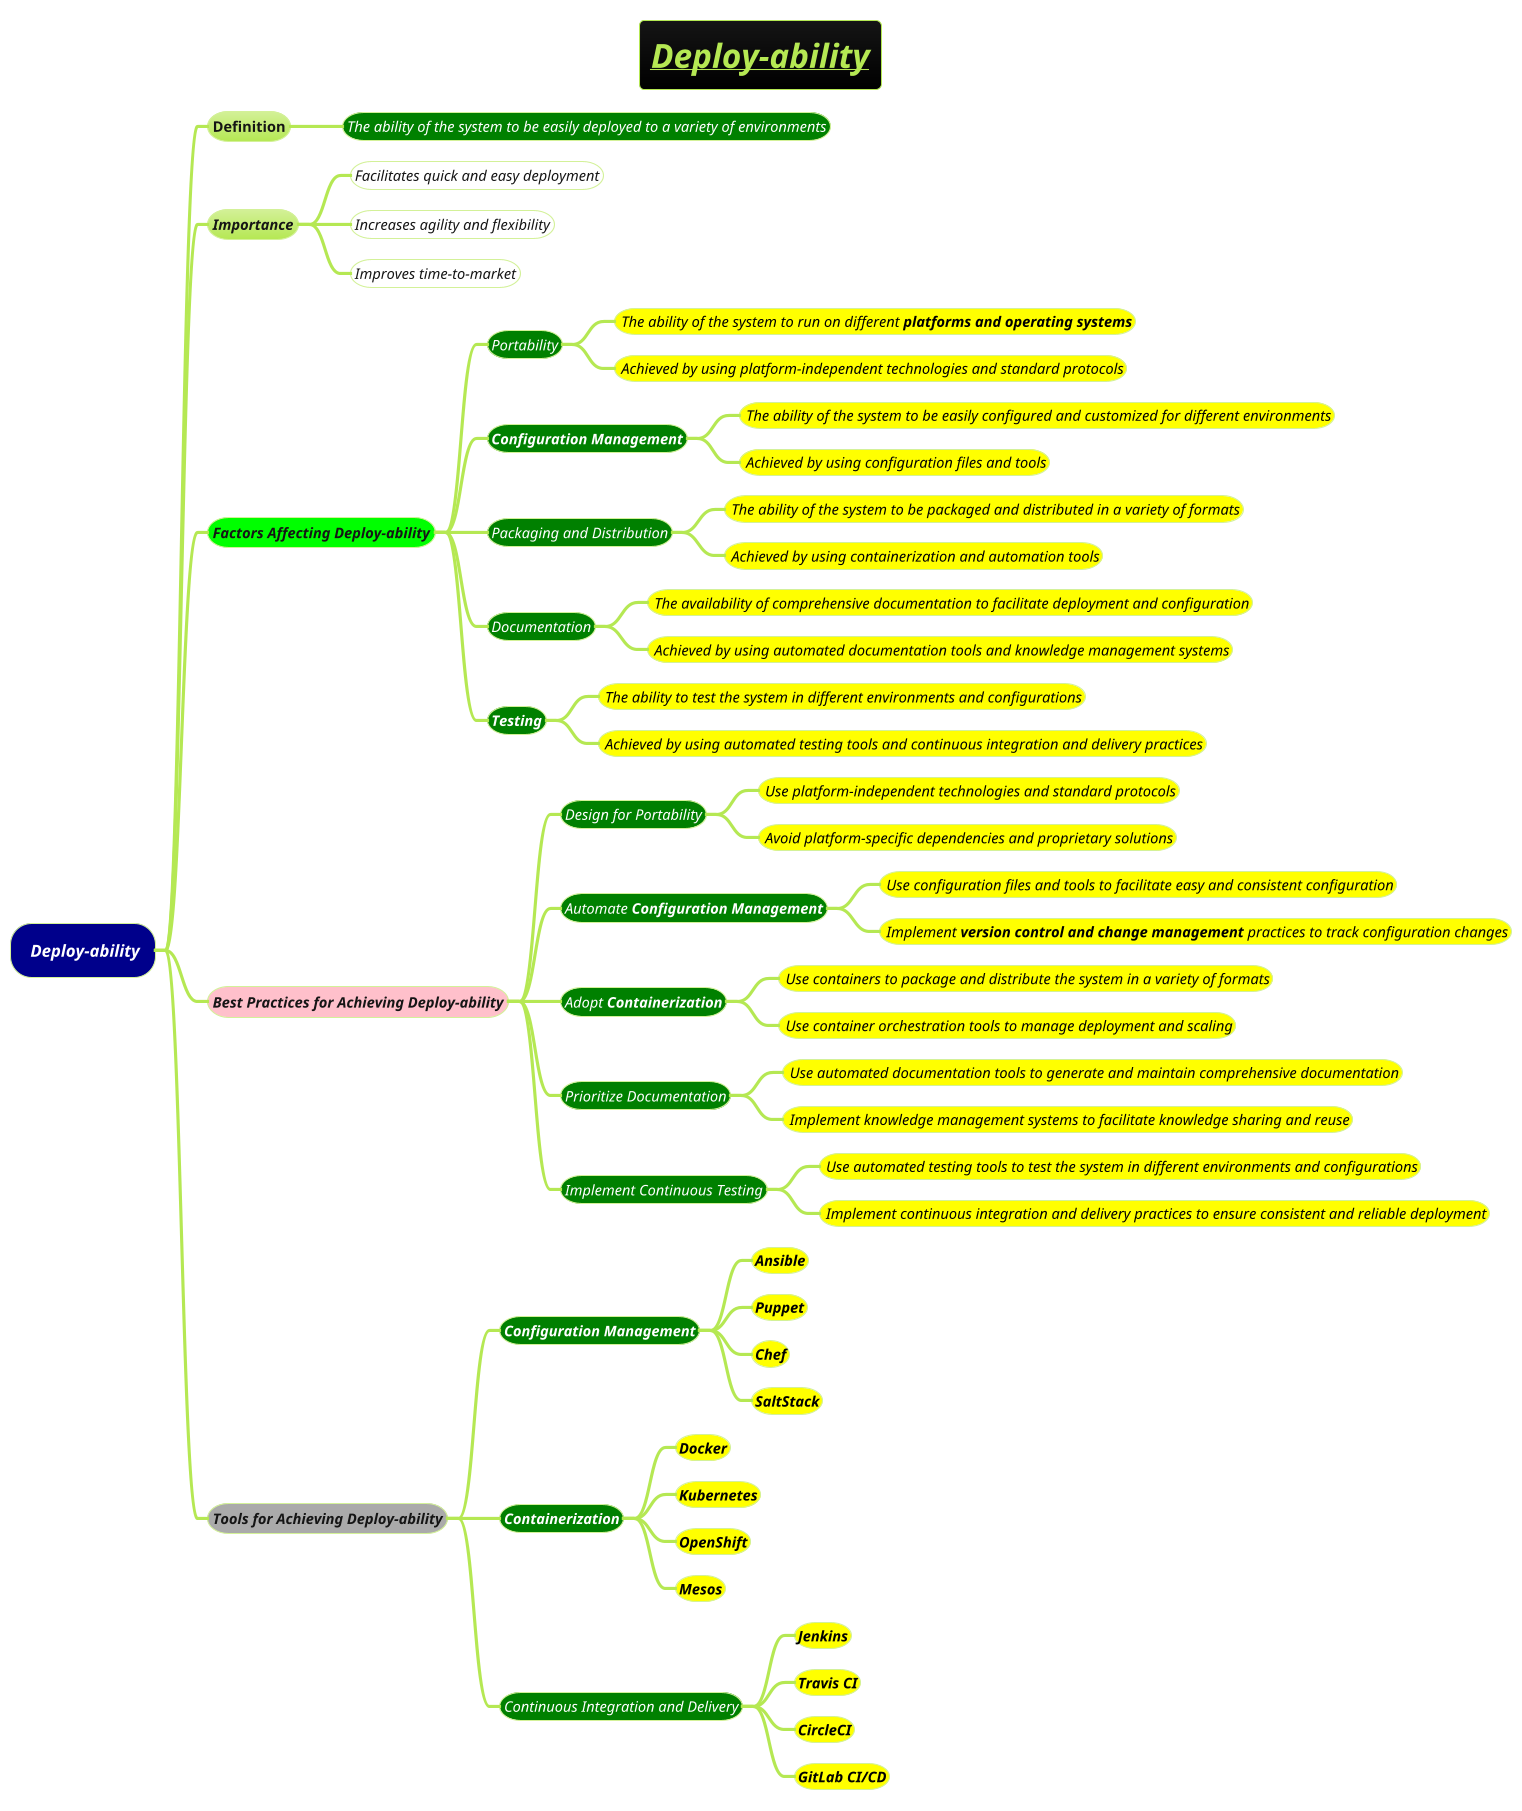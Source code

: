 @startmindmap
title = <i><u>Deploy-ability
!theme hacker

*[#darkblue] <color #white> <i>Deploy-ability
** Definition
***[#green] <color #white><i><size:14><i><size:14>The ability of the system to be easily deployed to a variety of environments
** <i>Importance
***[#white] <i><size:14>Facilitates quick and easy deployment
***[#white] <i><size:14>Increases agility and flexibility
***[#white] <i><size:14>Improves time-to-market
**[#lime] <i>Factors Affecting Deploy-ability
***[#green] <color #white><i><size:14>Portability
****[#yellow] <color #black><i><size:14> The ability of the system to run on different <b>platforms and operating systems
****[#yellow] <color #black><i><size:14> Achieved by using platform-independent technologies and standard protocols
***[#green] <color #white><i><size:14>**Configuration Management**
****[#yellow] <color #black><i><size:14> The ability of the system to be easily configured and customized for different environments
****[#yellow] <color #black><i><size:14> Achieved by using configuration files and tools
***[#green] <color #white><i><size:14>Packaging and Distribution
****[#yellow] <color #black><i><size:14> The ability of the system to be packaged and distributed in a variety of formats
****[#yellow] <color #black><i><size:14> Achieved by using containerization and automation tools
***[#green] <color #white><i><size:14>Documentation
****[#yellow] <color #black><i><size:14> The availability of comprehensive documentation to facilitate deployment and configuration
****[#yellow] <color #black><i><size:14> Achieved by using automated documentation tools and knowledge management systems
***[#green] <color #white><i><size:14><i>**Testing**
****[#yellow] <color #black><i><size:14> The ability to test the system in different environments and configurations
****[#yellow] <color #black><i><size:14> Achieved by using automated testing tools and continuous integration and delivery practices
**[#pink] <i>Best Practices for Achieving Deploy-ability
***[#green] <color #white><i><size:14>Design for Portability
****[#yellow] <color #black><i><size:14> Use platform-independent technologies and standard protocols
****[#yellow] <color #black><i><size:14> Avoid platform-specific dependencies and proprietary solutions
***[#green] <color #white><i><size:14>Automate **Configuration Management**
****[#yellow] <color #black><i><size:14> Use configuration files and tools to facilitate easy and consistent configuration
****[#yellow] <color #black><i><size:14> Implement **version control and change management** practices to track configuration changes
***[#green] <color #white><i><size:14>Adopt **Containerization**
****[#yellow] <color #black><i><size:14> Use containers to package and distribute the system in a variety of formats
****[#yellow] <color #black><i><size:14> Use container orchestration tools to manage deployment and scaling
***[#green] <color #white><i><size:14>Prioritize Documentation
****[#yellow] <color #black><i><size:14> Use automated documentation tools to generate and maintain comprehensive documentation
****[#yellow] <color #black><i><size:14> Implement knowledge management systems to facilitate knowledge sharing and reuse
***[#green] <color #white><i><size:14>Implement Continuous Testing
****[#yellow] <color #black><i><size:14> Use automated testing tools to test the system in different environments and configurations
****[#yellow] <color #black><i><size:14> Implement continuous integration and delivery practices to ensure consistent and reliable deployment
**[#a] <i>Tools for Achieving Deploy-ability
***[#green] <color #white><i><size:14><i>**Configuration Management**
****[#yellow] <color #black><i><size:14>**Ansible**
****[#yellow] <color #black><i><size:14>**Puppet**
****[#yellow] <color #black><i><size:14>**Chef**
****[#yellow] <color #black><i><size:14>**SaltStack**
***[#green] <color #white><i><size:14><i>**Containerization**
****[#yellow] <color #black><i><size:14>**Docker**
****[#yellow] <color #black><i><size:14>**Kubernetes**
****[#yellow] <color #black><i><size:14>**OpenShift**
****[#yellow] <color #black><i><size:14>**Mesos**
***[#green] <color #white><i><size:14><i>Continuous Integration and Delivery
****[#yellow] <color #black><i><size:14>**Jenkins**
****[#yellow] <color #black><i><size:14>**Travis CI**
****[#yellow] <color #black><i><size:14>**CircleCI**
****[#yellow] <color #black><i><size:14>**GitLab CI/CD**
@endmindmap
